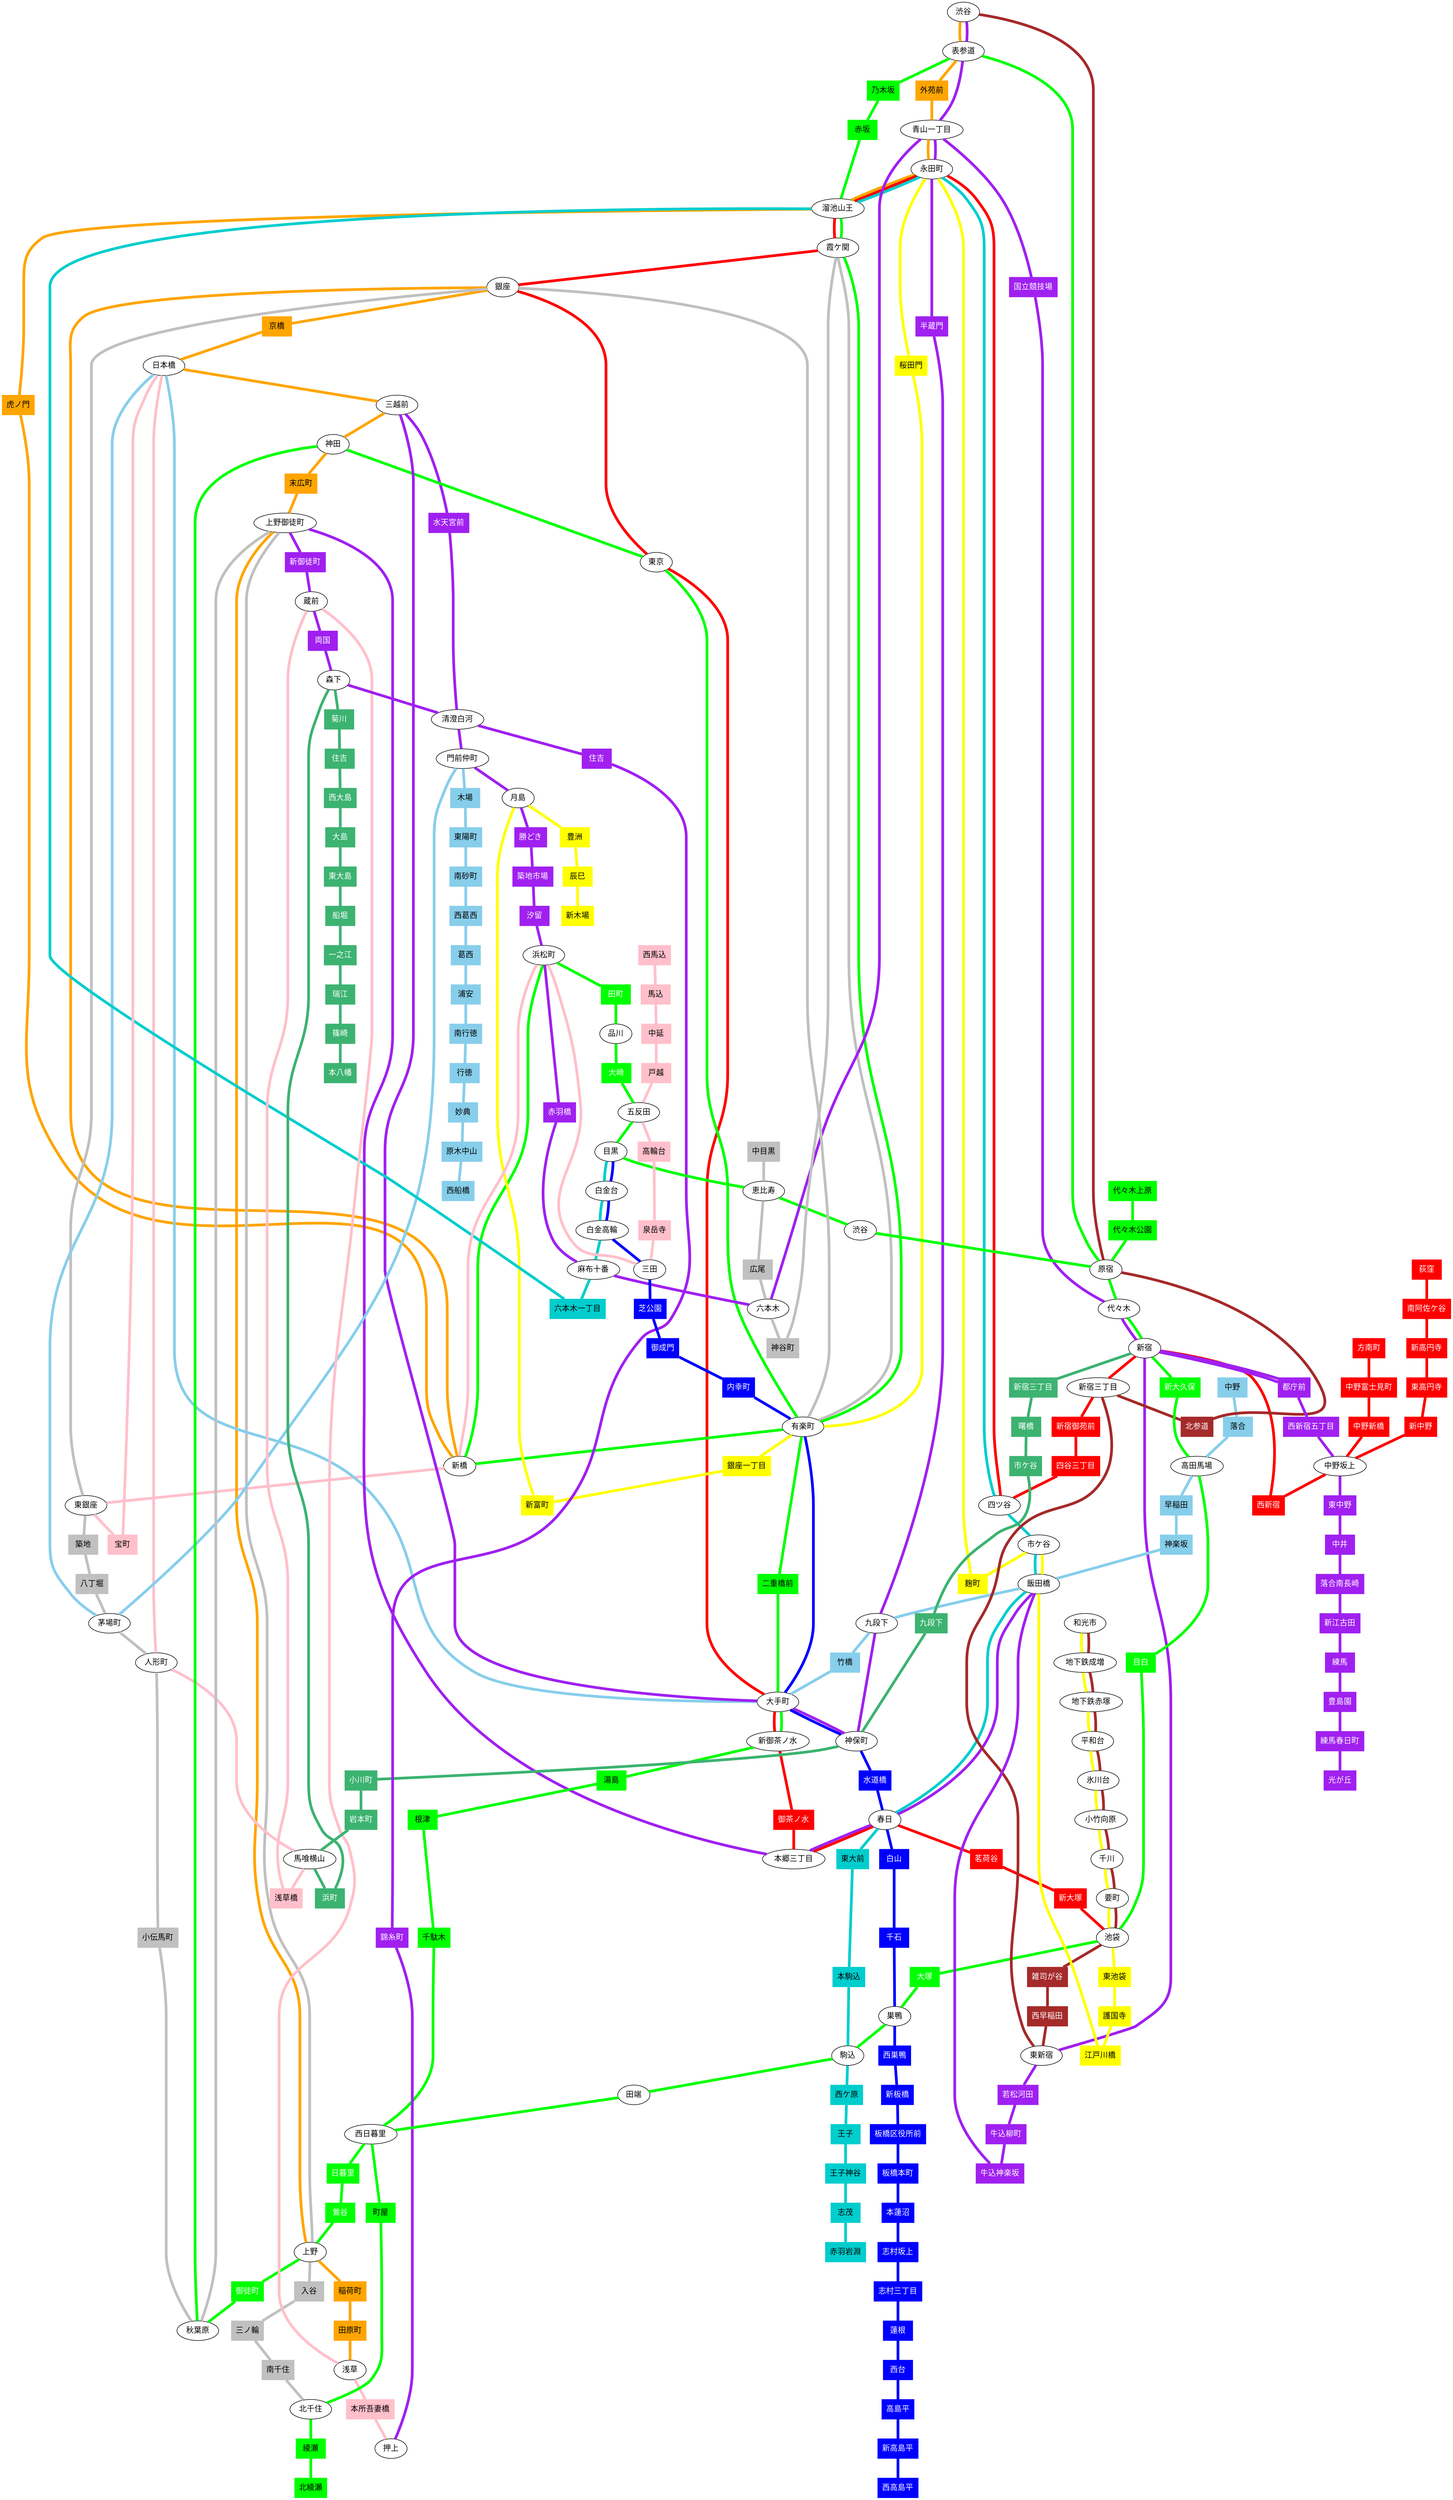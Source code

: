 // Tokyo Metro
// https://en.wikipedia.org/wiki/Tokyo_Metro

// Line                               | Code | Color   |
// -----------------------------------+------+---------+
// No 3:  Ginza Line                  | G    | orange  |
// No 4:  Marunouchi Line             | M    | red     |
// No 4:  Marunouchi Line Branch Line | m    | red     |
// No 2:  Hibiya Line                 | H    | gray    |
// No 5:  Tōzai Line                  | T    | skyblue |
// No 9:  Chiyoda Line                | C    | green   |
// No 8:  Yūrakuchō Line              | Y    | yellow  |
// No 11: Hanzōmon Line               | Z    | purple  |
// No 7:  Namboku Line                | N    | cyan3   |
// No 13: Fukutoshin Line             | F    | brown   |

// Toei
// https://en.wikipedia.org/wiki/Tokyo_Metropolitan_Bureau_of_Transportation

// Line                 | Code | Color          |
// ---------------------+------+----------------+
// No 1:  Asakusa Line  | A    | pink           |
// No 6:  Mita Line     | I    | blue           |
// No 10: Shinjuku Line | S    | mediumseagreen |
// No 12: Ōedo Line     | E    | purple         |

// Yamanote Line
// https://en.wikipedia.org/wiki/Yamanote_Line

// Line              | Code   | Color |
// ------------------+--------+-------+
// Yamanote Line     | JREY   | green |
// Tōhoku Main Line  | JREYTH | green |
// Tokaido Main Line | JREYTK | green |

// TODO:

// Tokyo Monorail
// https://en.wikipedia.org/wiki/Tokyo_Monorail

// Keikyū Airport Line
// https://en.wikipedia.org/wiki/Keiky%C5%AB_Airport_Line

// Tōkyū Dentetsu
// https://en.wikipedia.org/wiki/Tokyu_Corporation

// Yurikamome
// https://en.wikipedia.org/wiki/Yurikamome

graph tokyo_metro {
    node [shape=box, style=filled]
    edge [penwidth=5]

    //=============//
    // Tokyo Metro //
    //=============//

    // No 3: Ginza Line
    node [color=orange, fontcolor=black]
    G01_F16_JREY06_Z01 [label="渋谷", shape=ellipse, color=black, fontcolor=black, fillcolor=white]
    C04_G02_Z02 [label="表参道", shape=ellipse, color=black, fontcolor=black, fillcolor=white]
    G03 [label="外苑前"]
    E24_G04_Z03 [label="青山一丁目", shape=ellipse, color=black, fontcolor=black, fillcolor=white]
    M13_N07_G05_Y16_Z04 [label="赤坂見附", shape=ellipse, color=black, fontcolor=black, fillcolor=white]
    C07_G06_M14_N06 [label="溜池山王", shape=ellipse, color=black, fontcolor=black, fillcolor=white]
    G07 [label="虎ノ門"]
    A10_G08_JREYTK03 [label="新橋", shape=ellipse, color=black, fontcolor=black, fillcolor=white]
    G09_H08_M16 [label="銀座", shape=ellipse, color=black, fontcolor=black, fillcolor=white]
    G10 [label="京橋"]
    A13_G11_T10 [label="日本橋", shape=ellipse, color=black, fontcolor=black, fillcolor=white]
    G12_Z09 [label="三越前", shape=ellipse, color=black, fontcolor=black, fillcolor=white]
    G13_JREYTH08 [label="神田", shape=ellipse, color=black, fontcolor=black, fillcolor=white]
    G14 [label="末広町"]
    E09_G15_H16 [label="上野広小路", shape=ellipse, color=black, fontcolor=black, fillcolor=white]
    G16_H17_JREYTH05 [label="上野", shape=ellipse, color=black, fontcolor=black, fillcolor=white]
    G17 [label="稲荷町"]
    G18 [label="田原町"]
    A18_G19 [label="浅草", shape=ellipse, color=black, fontcolor=black, fillcolor=white]

    edge [color=orange]
    G01_F16_JREY06_Z01 -- C04_G02_Z02 -- G03 -- E24_G04_Z03 -- M13_N07_G05_Y16_Z04 -- C07_G06_M14_N06 -- G07 -- A10_G08_JREYTK03 -- G09_H08_M16 -- G10 -- A13_G11_T10 -- G12_Z09 -- G13_JREYTH08 -- G14 -- E09_G15_H16 -- G16_H17_JREYTH05 -- G17 -- G18 -- A18_G19

    // No 4: Marunouchi Line
    node [color=red, fontcolor=white]
    M01 [label="荻窪"]
    M02 [label="南阿佐ケ谷"]
    M03 [label="新高円寺"]
    M04 [label="東高円寺"]
    M05 [label="新中野"]
    E30_M06 [label="中野坂上", shape=ellipse, color=black, fontcolor=black, fillcolor=white]
    M07 [label="西新宿"]
    E01_E27_JREY09_M08_S01 [label="新宿", shape=ellipse, color=black, fontcolor=black, fillcolor=white]
    F13_M09 [label="新宿三丁目", shape=ellipse, color=black, fontcolor=black, fillcolor=white]
    M10 [label="新宿御苑前"]
    M11 [label="四谷三丁目"]
    M12_N08 [label="四ツ谷", shape=ellipse, color=black, fontcolor=black, fillcolor=white]
    M13_N07_G05_Y16_Z04 [label="赤坂見附", shape=ellipse, color=black, fontcolor=black, fillcolor=white]
    C07_G06_M14_N06 [label="国会議事堂前", shape=ellipse, color=black, fontcolor=black, fillcolor=white]
    C08_H06_M15 [label="霞ケ関", shape=ellipse, color=black, fontcolor=black, fillcolor=white]
    G09_H08_M16 [label="銀座", shape=ellipse, color=black, fontcolor=black, fillcolor=white]
    JREYTH09_JREYTK01_M17 [label="東京", shape=ellipse, color=black, fontcolor=black, fillcolor=white]
    C11_I09_M18_T09_Z08 [label="大手町", shape=ellipse, color=black, fontcolor=black, fillcolor=white]
    C12_M19 [label="淡路町", shape=ellipse, color=black, fontcolor=black, fillcolor=white]
    M20 [label="御茶ノ水"]
    E08_M21 [label="本郷三丁目", shape=ellipse, color=black, fontcolor=black, fillcolor=white]
    E07_I12_M22_N11 [label="後楽園", shape=ellipse, color=black, fontcolor=black, fillcolor=white]
    M23 [label="茗荷谷"]
    M24 [label="新大塚"]
    F09_JREY13_M25_Y09 [label="池袋", shape=ellipse, color=black, fontcolor=black, fillcolor=white]

    edge [color=red]
    M01 -- M02 -- M03 -- M04 -- M05 -- E30_M06 -- M07 -- E01_E27_JREY09_M08_S01 -- F13_M09 -- M10 -- M11 -- M12_N08 -- M13_N07_G05_Y16_Z04 -- C07_G06_M14_N06 -- C08_H06_M15 -- G09_H08_M16 -- JREYTH09_JREYTK01_M17 -- C11_I09_M18_T09_Z08 -- C12_M19 -- M20 -- E08_M21 -- E07_I12_M22_N11 -- M23 -- M24 -- F09_JREY13_M25_Y09

    // No 4: Marunouchi Line Branch Line
    node [color=red, fontcolor=white]
    m03 [label="方南町"]
    m04 [label="中野富士見町"]
    m05 [label="中野新橋"]
    E30_M06 [label="中野坂上", shape=ellipse, color=black, fontcolor=black, fillcolor=white]

    edge [color=red]
    m03 -- m04 -- m05 -- E30_M06

    // No 2: Hibiya Line
    node [color=gray, fontcolor=black]
    H01 [label="中目黒"]
    H02_JREY05 [label="恵比寿", shape=ellipse, color=black, fontcolor=black, fillcolor=white]
    H03 [label="広尾"]
    E23_H04 [label="六本木", shape=ellipse, color=black, fontcolor=black, fillcolor=white]
    H05 [label="神谷町"]
    C08_H06_M15 [label="霞ケ関", shape=ellipse, color=black, fontcolor=black, fillcolor=white]
    C09_H07_I08_JREYTK02_Y18 [label="日比谷", shape=ellipse, color=black, fontcolor=black, fillcolor=white]
    G09_H08_M16 [label="銀座", shape=ellipse, color=black, fontcolor=black, fillcolor=white]
    A11_H09 [label="東銀座", shape=ellipse, color=black, fontcolor=black, fillcolor=white]
    H10 [label="築地"]
    H11 [label="八丁堀"]
    H12_T11 [label="茅場町", shape=ellipse, color=black, fontcolor=black, fillcolor=white]
    A14_H13 [label="人形町", shape=ellipse, color=black, fontcolor=black, fillcolor=white]
    H14 [label="小伝馬町"]
    H15_JREYTH07 [label="秋葉原", shape=ellipse, color=black, fontcolor=black, fillcolor=white]
    E09_G15_H16 [label="仲御徒町", shape=ellipse, color=black, fontcolor=black, fillcolor=white]
    G16_H17_JREYTH05 [label="上野", shape=ellipse, color=black, fontcolor=black, fillcolor=white]
    H18 [label="入谷"]
    H19 [label="三ノ輪"]
    H20 [label="南千住"]
    C18_H21 [label="北千住", shape=ellipse, color=black, fontcolor=black, fillcolor=white]

    edge [color=gray]
    H01 -- H02_JREY05 -- H03 -- E23_H04 -- H05 -- C08_H06_M15 -- C09_H07_I08_JREYTK02_Y18 -- G09_H08_M16 -- A11_H09 -- H10 -- H11 -- H12_T11 -- A14_H13 -- H14 -- H15_JREYTH07 -- E09_G15_H16 -- G16_H17_JREYTH05 -- H18 -- H19 -- H20 -- C18_H21

    // No 5: Tōzai Line
    node [color=skyblue, fontcolor=black]
    T01 [label="中野"]
    T02 [label="落合"]
    JREY11_T03 [label="高田馬場", shape=ellipse, color=black, fontcolor=black, fillcolor=white]
    T04 [label="早稲田"]
    T05 [label="神楽坂"]
    E06_N10_T06_Y13 [label="飯田橋", shape=ellipse, color=black, fontcolor=black, fillcolor=white]
    T07_Z06 [label="九段下", shape=ellipse, color=black, fontcolor=black, fillcolor=white]
    T08 [label="竹橋"]
    C11_I09_M18_T09_Z08 [label="大手町", shape=ellipse, color=black, fontcolor=black, fillcolor=white]
    A13_G11_T10 [label="日本橋", shape=ellipse, color=black, fontcolor=black, fillcolor=white]
    H12_T11 [label="茅場町", shape=ellipse, color=black, fontcolor=black, fillcolor=white]
    E15_T12 [label="門前仲町", shape=ellipse, color=black, fontcolor=black, fillcolor=white]
    T13 [label="木場"]
    T14 [label="東陽町"]
    T15 [label="南砂町"]
    T16 [label="西葛西"]
    T17 [label="葛西"]
    T18 [label="浦安"]
    T19 [label="南行徳"]
    T20 [label="行徳"]
    T21 [label="妙典"]
    T22 [label="原木中山"]
    T23 [label="西船橋"]

    edge [color=skyblue]
    T01 -- T02 -- JREY11_T03 -- T04 -- T05 -- E06_N10_T06_Y13 -- T07_Z06 -- T08 -- C11_I09_M18_T09_Z08 -- A13_G11_T10 -- H12_T11 -- E15_T12 -- T13 -- T14 -- T15 -- T16 -- T17 -- T18 -- T19 -- T20 -- T21 -- T22 -- T23

    // No 9: Chiyoda Line
    node [color=green, fontcolor=black]
    C01 [label="代々木上原"]
    C02 [label="代々木公園"]
    C03_F15_JREY07 [label="明治神宮前", shape=ellipse, color=black, fontcolor=black, fillcolor=white]
    C04_G02_Z02 [label="表参道", shape=ellipse, color=black, fontcolor=black, fillcolor=white]
    C05 [label="乃木坂"]
    C06 [label="赤坂"]
    C07_G06_M14_N06 [label="国会議事堂前", shape=ellipse, color=black, fontcolor=black, fillcolor=white]
    C08_H06_M15 [label="霞ケ関", shape=ellipse, color=black, fontcolor=black, fillcolor=white]
    C09_H07_I08_JREYTK02_Y18 [label="日比谷", shape=ellipse, color=black, fontcolor=black, fillcolor=white]
    C10 [label="二重橋前"]
    C11_I09_M18_T09_Z08 [label="大手町", shape=ellipse, color=black, fontcolor=black, fillcolor=white]
    C12_M19 [label="新御茶ノ水", shape=ellipse, color=black, fontcolor=black, fillcolor=white]
    C13 [label="湯島"]
    C14 [label="根津"]
    C15 [label="千駄木"]
    C16_JREYTH02 [label="西日暮里", shape=ellipse, color=black, fontcolor=black, fillcolor=white]
    C17 [label="町屋"]
    C18_H21 [label="北千住", shape=ellipse, color=black, fontcolor=black, fillcolor=white]
    C19 [label="綾瀬"]
    C20 [label="北綾瀬"]

    edge [color=green]
    C01 -- C02 -- C03_F15_JREY07 -- C04_G02_Z02 -- C05 -- C06 -- C07_G06_M14_N06 -- C08_H06_M15 -- C09_H07_I08_JREYTK02_Y18 -- C10 -- C11_I09_M18_T09_Z08 -- C12_M19 -- C13 -- C14 -- C15 -- C16_JREYTH02 -- C17 -- C18_H21 -- C19 -- C20

    // No 8: Yūrakuchō Line
    node [color=yellow, fontcolor=black]
    F01_Y01 [label="和光市", shape=ellipse, color=black, fontcolor=black, fillcolor=white]
    F02_Y02 [label="地下鉄成増", shape=ellipse, color=black, fontcolor=black, fillcolor=white]
    F03_Y03 [label="地下鉄赤塚", shape=ellipse, color=black, fontcolor=black, fillcolor=white]
    F04_Y04 [label="平和台", shape=ellipse, color=black, fontcolor=black, fillcolor=white]
    F05_Y05 [label="氷川台", shape=ellipse, color=black, fontcolor=black, fillcolor=white]
    F06_Y06 [label="小竹向原", shape=ellipse, color=black, fontcolor=black, fillcolor=white]
    F07_Y07 [label="千川", shape=ellipse, color=black, fontcolor=black, fillcolor=white]
    F08_Y08 [label="要町", shape=ellipse, color=black, fontcolor=black, fillcolor=white]
    F09_JREY13_M25_Y09 [label="池袋", shape=ellipse, color=black, fontcolor=black, fillcolor=white]
    Y10 [label="東池袋"]
    Y11 [label="護国寺"]
    Y12 [label="江戸川橋"]
    E06_N10_T06_Y13 [label="飯田橋", shape=ellipse, color=black, fontcolor=black, fillcolor=white]
    N09_Y14 [label="市ヶ谷", shape=ellipse, color=black, fontcolor=black, fillcolor=white]
    Y15 [label="麹町"]
    M13_N07_G05_Y16_Z04 [label="永田町", shape=ellipse, color=black, fontcolor=black, fillcolor=white]
    Y17 [label="桜田門"]
    C09_H07_I08_JREYTK02_Y18 [label="有楽町", shape=ellipse, color=black, fontcolor=black, fillcolor=white]
    Y19 [label="銀座一丁目"]
    Y20 [label="新富町"]
    E16_Y21 [label="月島", shape=ellipse, color=black, fontcolor=black, fillcolor=white]
    Y22 [label="豊洲"]
    Y23 [label="辰巳"]
    Y24 [label="新木場"]

    edge [color=yellow]
    F01_Y01 -- F02_Y02 -- F03_Y03 -- F04_Y04 -- F05_Y05 -- F06_Y06 -- F07_Y07 -- F08_Y08 -- F09_JREY13_M25_Y09 -- Y10 -- Y11 -- Y12 -- E06_N10_T06_Y13 -- N09_Y14 -- Y15 -- M13_N07_G05_Y16_Z04 -- Y17 -- C09_H07_I08_JREYTK02_Y18 -- Y19 -- Y20 -- E16_Y21 -- Y22 -- Y23 -- Y24

    // No 11: Hanzōmon Line
    node [color=purple, fontcolor=white]
    G01_F16_JREY06_Z01 [label="渋谷", shape=ellipse, color=black, fontcolor=black, fillcolor=white]
    C04_G02_Z02 [label="表参道", shape=ellipse, color=black, fontcolor=black, fillcolor=white]
    E24_G04_Z03 [label="青山一丁目", shape=ellipse, color=black, fontcolor=black, fillcolor=white]
    M13_N07_G05_Y16_Z04 [label="永田町", shape=ellipse, color=black, fontcolor=black, fillcolor=white]
    Z05 [label="半蔵門"]
    T07_Z06 [label="九段下", shape=ellipse, color=black, fontcolor=black, fillcolor=white]
    I10_S06_Z07 [label="神保町", shape=ellipse, color=black, fontcolor=black, fillcolor=white]
    C11_I09_M18_T09_Z08 [label="大手町", shape=ellipse, color=black, fontcolor=black, fillcolor=white]
    G12_Z09 [label="三越前", shape=ellipse, color=black, fontcolor=black, fillcolor=white]
    Z10 [label="水天宮前"]
    E14_Z11 [label="清澄白河", shape=ellipse, color=black, fontcolor=black, fillcolor=white]
    Z12 [label="住吉"]
    Z13 [label="錦糸町"]
    A20_Z14 [label="押上", shape=ellipse, color=black, fontcolor=black, fillcolor=white]

    edge [color=purple]
    G01_F16_JREY06_Z01 -- C04_G02_Z02 -- E24_G04_Z03 -- M13_N07_G05_Y16_Z04 -- Z05 -- T07_Z06 -- I10_S06_Z07 -- C11_I09_M18_T09_Z08 -- G12_Z09 -- Z10 -- E14_Z11 -- Z12 -- Z13 -- A20_Z14

    // No 7: Namboku Line
    node [color=cyan3, fontcolor=black]
    I01_JREY04_N01 [label="目黒", shape=ellipse, color=black, fontcolor=black, fillcolor=white]
    I02_N02 [label="白金台", shape=ellipse, color=black, fontcolor=black, fillcolor=white]
    I03_N03 [label="白金高輪", shape=ellipse, color=black, fontcolor=black, fillcolor=white]
    E22_N04 [label="麻布十番", shape=ellipse, color=black, fontcolor=black, fillcolor=white]
    N05 [label="六本木一丁目"]
    C07_G06_M14_N06 [label="溜池山王", shape=ellipse, color=black, fontcolor=black, fillcolor=white]
    M13_N07_G05_Y16_Z04 [label="永田町", shape=ellipse, color=black, fontcolor=black, fillcolor=white]
    M12_N08 [label="四ツ谷", shape=ellipse, color=black, fontcolor=black, fillcolor=white]
    N09_Y14 [label="市ケ谷", shape=ellipse, color=black, fontcolor=black, fillcolor=white]
    E06_N10_T06_Y13 [label="飯田橋", shape=ellipse, color=black, fontcolor=black, fillcolor=white]
    E07_I12_M22_N11 [label="後楽園", shape=ellipse, color=black, fontcolor=black, fillcolor=white]
    N12 [label="東大前"]
    N13 [label="本駒込"]
    JREY16_N14 [label="駒込", shape=ellipse, color=black, fontcolor=black, fillcolor=white]
    N15 [label="西ケ原"]
    N16 [label="王子"]
    N17 [label="王子神谷"]
    N18 [label="志茂"]
    N19 [label="赤羽岩淵"]

    edge [color=cyan3]
    I01_JREY04_N01 -- I02_N02 -- I03_N03 -- E22_N04 -- N05 -- C07_G06_M14_N06 -- M13_N07_G05_Y16_Z04 -- M12_N08 -- N09_Y14 -- E06_N10_T06_Y13 -- E07_I12_M22_N11 -- N12 -- N13 -- JREY16_N14 -- N15 -- N16 -- N17 -- N18 -- N19

    // No 13: Fukutoshin Line
    node [color=brown, fontcolor=white]
    F01_Y01 [label="和光市", shape=ellipse, color=black, fontcolor=black, fillcolor=white]
    F02_Y02 [label="地下鉄成増", shape=ellipse, color=black, fontcolor=black, fillcolor=white]
    F03_Y03 [label="地下鉄赤塚", shape=ellipse, color=black, fontcolor=black, fillcolor=white]
    F04_Y04 [label="平和台", shape=ellipse, color=black, fontcolor=black, fillcolor=white]
    F05_Y05 [label="氷川台", shape=ellipse, color=black, fontcolor=black, fillcolor=white]
    F06_Y06 [label="小竹向原", shape=ellipse, color=black, fontcolor=black, fillcolor=white]
    F07_Y07 [label="千川", shape=ellipse, color=black, fontcolor=black, fillcolor=white]
    F08_Y08 [label="要町", shape=ellipse, color=black, fontcolor=black, fillcolor=white]
    F09_JREY13_M25_Y09 [label="池袋", shape=ellipse, color=black, fontcolor=black, fillcolor=white]
    F10 [label="雑司が谷"]
    F11 [label="西早稲田"]
    E02_F12 [label="東新宿", shape=ellipse, color=black, fontcolor=black, fillcolor=white]
    F13_M09 [label="新宿三丁目", shape=ellipse, color=black, fontcolor=black, fillcolor=white]
    F14 [label="北参道"]
    C03_F15_JREY07 [label="明治神宮前", shape=ellipse, color=black, fontcolor=black, fillcolor=white]
    G01_F16_JREY06_Z01 [label="渋谷", shape=ellipse, color=black, fontcolor=black, fillcolor=white]

    edge [color=brown]
    F01_Y01 -- F02_Y02 -- F03_Y03 -- F04_Y04 -- F05_Y05 -- F06_Y06 -- F07_Y07 -- F08_Y08 -- F09_JREY13_M25_Y09 -- F10 -- F11 -- E02_F12 -- F13_M09 -- F14 -- C03_F15_JREY07 -- G01_F16_JREY06_Z01

    //======//
    // Toei //
    //======//

    // No 1: Asakusa Line
    node [color=pink, fontcolor=black]
    A01 [label="西馬込"]
    A02 [label="馬込"]
    A03 [label="中延"]
    A04 [label="戸越"]
    A05_JREY03 [label="五反田", shape=ellipse, color=black, fontcolor=black, fillcolor=white]
    A06 [label="高輪台"]
    A07 [label="泉岳寺"]
    A08_I04 [label="三田", shape=ellipse, color=black, fontcolor=black, fillcolor=white]
    A09_E20_JREYTK04 [label="大門", shape=ellipse, color=black, fontcolor=black, fillcolor=white]
    A10_G08_JREYTK03 [label="新橋", shape=ellipse, color=black, fontcolor=black, fillcolor=white]
    A11_H09 [label="東銀座", shape=ellipse, color=black, fontcolor=black, fillcolor=white]
    A12 [label="宝町"]
    A13_G11_T10 [label="日本橋", shape=ellipse, color=black, fontcolor=black, fillcolor=white]
    A14_H13 [label="人形町", shape=ellipse, color=black, fontcolor=black, fillcolor=white]
    A15_S09 [label="東日本橋", shape=ellipse, color=black, fontcolor=black, fillcolor=white]
    A16 [label="浅草橋"]
    A17_E11 [label="蔵前", shape=ellipse, color=black, fontcolor=black, fillcolor=white]
    A18_G19 [label="浅草", shape=ellipse, color=black, fontcolor=black, fillcolor=white]
    A19 [label="本所吾妻橋"]
    A20_Z14 [label="押上", shape=ellipse, color=black, fontcolor=black, fillcolor=white]

    edge [color=pink]
    A01 -- A02 -- A03 -- A04 -- A05_JREY03 -- A06 -- A07 -- A08_I04 -- A09_E20_JREYTK04 -- A10_G08_JREYTK03 -- A11_H09 -- A12 -- A13_G11_T10 -- A14_H13 -- A15_S09 -- A16 -- A17_E11 -- A18_G19 -- A19 -- A20_Z14

    // No 6: Mita Line
    node [color=blue, fontcolor=white]
    I01_JREY04_N01 [label="目黒", shape=ellipse, color=black, fontcolor=black, fillcolor=white]
    I02_N02 [label="白金台", shape=ellipse, color=black, fontcolor=black, fillcolor=white]
    I03_N03 [label="白金高輪", shape=ellipse, color=black, fontcolor=black, fillcolor=white]
    A08_I04 [label="三田", shape=ellipse, color=black, fontcolor=black, fillcolor=white]
    I05 [label="芝公園"]
    I06 [label="御成門"]
    I07 [label="内幸町"]
    C09_H07_I08_JREYTK02_Y18 [label="日比谷", shape=ellipse, color=black, fontcolor=black, fillcolor=white]
    C11_I09_M18_T09_Z08 [label="大手町", shape=ellipse, color=black, fontcolor=black, fillcolor=white]
    I10_S06_Z07 [label="神保町", shape=ellipse, color=black, fontcolor=black, fillcolor=white]
    I11 [label="水道橋"]
    E07_I12_M22_N11 [label="春日", shape=ellipse, color=black, fontcolor=black, fillcolor=white]
    I13 [label="白山"]
    I14 [label="千石"]
    I15_JREY15 [label="巣鴨", shape=ellipse, color=black, fontcolor=black, fillcolor=white]
    I16 [label="西巣鴨"]
    I17 [label="新板橋"]
    I18 [label="板橋区役所前"]
    I19 [label="板橋本町"]
    I20 [label="本蓮沼"]
    I21 [label="志村坂上"]
    I22 [label="志村三丁目"]
    I23 [label="蓮根"]
    I24 [label="西台"]
    I25 [label="高島平"]
    I26 [label="新高島平"]
    I27 [label="西高島平"]

    edge [color=blue]
    I01_JREY04_N01 -- I02_N02 -- I03_N03 -- A08_I04 -- I05 -- I06 -- I07 -- C09_H07_I08_JREYTK02_Y18 -- C11_I09_M18_T09_Z08 -- I10_S06_Z07 -- I11 -- E07_I12_M22_N11 -- I13 -- I14 -- I15_JREY15 -- I16 -- I17 -- I18 -- I19 -- I20 -- I21 -- I22 -- I23 -- I24 -- I25 -- I26 -- I27

    // No 10: Shinjuku Line
    node [color=mediumseagreen, fontcolor=white]
    E01_E27_JREY09_M08_S01 [label="新宿", shape=ellipse, color=black, fontcolor=black, fillcolor=white]
    S02 [label="新宿三丁目"]
    S03 [label="曙橋"]
    S04 [label="市ケ谷"]
    S05 [label="九段下"]
    I10_S06_Z07 [label="神保町", shape=ellipse, color=black, fontcolor=black, fillcolor=white]
    S07 [label="小川町"]
    S08 [label="岩本町"]
    A15_S09 [label="馬喰横山", shape=ellipse, color=black, fontcolor=black, fillcolor=white]
    S10 [label="浜町"]
    E13_S11 [label="森下", shape=ellipse, color=black, fontcolor=black, fillcolor=white]
    S12 [label="菊川"]
    S13 [label="住吉"]
    S14 [label="西大島"]
    S15 [label="大島"]
    S16 [label="東大島"]
    S17 [label="船堀"]
    S18 [label="一之江"]
    S19 [label="瑞江"]
    S20 [label="篠崎"]
    S21 [label="本八幡"]

    edge [color=mediumseagreen]
    E01_E27_JREY09_M08_S01 -- S02 -- S03 -- S04 -- S05 -- I10_S06_Z07 -- S07 -- S08 -- A15_S09 -- S10 -- E13_S11 -- S12 -- S13 -- S14 -- S15 -- S16 -- S17 -- S18 -- S19 -- S20 -- S21

    // No 12: Ōedo Line
    node [color=purple, fontcolor=white]
    E28 [label="都庁前"]
    E01_E27_JREY09_M08_S01 [label="新宿西口", shape=ellipse, color=black, fontcolor=black, fillcolor=white]
    E02_F12 [label="東新宿", shape=ellipse, color=black, fontcolor=black, fillcolor=white]
    E03 [label="若松河田"]
    E04 [label="牛込柳町"]
    E05 [label="牛込神楽坂"]
    E06_N10_T06_Y13 [label="飯田橋", shape=ellipse, color=black, fontcolor=black, fillcolor=white]
    E07_I12_M22_N11 [label="春日", shape=ellipse, color=black, fontcolor=black, fillcolor=white]
    E08_M21 [label="本郷三丁目", shape=ellipse, color=black, fontcolor=black, fillcolor=white]
    E09_G15_H16 [label="上野御徒町", shape=ellipse, color=black, fontcolor=black, fillcolor=white]
    E10 [label="新御徒町"]
    A17_E11 [label="蔵前", shape=ellipse, color=black, fontcolor=black, fillcolor=white]
    E12 [label="両国"]
    E13_S11 [label="森下", shape=ellipse, color=black, fontcolor=black, fillcolor=white]
    E14_Z11 [label="清澄白河", shape=ellipse, color=black, fontcolor=black, fillcolor=white]
    E15_T12 [label="門前仲町", shape=ellipse, color=black, fontcolor=black, fillcolor=white]
    E16_Y21 [label="月島", shape=ellipse, color=black, fontcolor=black, fillcolor=white]
    E17 [label="勝どき"]
    E18 [label="築地市場"]
    E19 [label="汐留"]
    A09_E20_JREYTK04 [label="大門", shape=ellipse, color=black, fontcolor=black, fillcolor=white]
    E21 [label="赤羽橋"]
    E22_N04 [label="麻布十番", shape=ellipse, color=black, fontcolor=black, fillcolor=white]
    E23_H04 [label="六本木", shape=ellipse, color=black, fontcolor=black, fillcolor=white]
    E24_G04_Z03 [label="青山一丁目", shape=ellipse, color=black, fontcolor=black, fillcolor=white]
    E25 [label="国立競技場"]
    E26_JREY08 [label="代々木", shape=ellipse, color=black, fontcolor=black, fillcolor=white]
    E01_E27_JREY09_M08_S01 [label="新宿", shape=ellipse, color=black, fontcolor=black, fillcolor=white]
    E28 [label="都庁前"]
    E29 [label="西新宿五丁目"]
    E30_M06 [label="中野坂上", shape=ellipse, color=black, fontcolor=black, fillcolor=white]
    E31 [label="東中野"]
    E32 [label="中井"]
    E33 [label="落合南長崎"]
    E34 [label="新江古田"]
    E35 [label="練馬"]
    E36 [label="豊島園"]
    E37 [label="練馬春日町"]
    E38 [label="光が丘"]

    edge [color=purple]
    E28 -- E01_E27_JREY09_M08_S01 -- E02_F12 -- E03 -- E04 -- E05 -- E06_N10_T06_Y13 -- E07_I12_M22_N11 -- E08_M21 -- E09_G15_H16 -- E10 -- A17_E11 -- E12 -- E13_S11 -- E14_Z11 -- E15_T12 -- E16_Y21 -- E17 -- E18 -- E19 -- A09_E20_JREYTK04 -- E21 -- E22_N04 -- E23_H04 -- E24_G04_Z03 -- E25 -- E26_JREY08 -- E01_E27_JREY09_M08_S01 -- E28 -- E29 -- E30_M06 -- E31 -- E32 -- E33 -- E34 -- E35 -- E36 -- E37 -- E38

    //=========//
    // JR East //
    //=========//

    // JR East: Yamanote Line
    node [color=green, fontcolor=white]
    JREY01_JREYTK06 [label="品川", shape=ellipse, color=black, fontcolor=black, fillcolor=white]
    JREY02 [label="大崎"]
    A05_JREY03 [label="五反田", shape=ellipse, color=black, fontcolor=black, fillcolor=white]
    I01_JREY04_N01 [label="目黒", shape=ellipse, color=black, fontcolor=black, fillcolor=white]
    H02_JREY05 [label="恵比寿", shape=ellipse, color=black, fontcolor=black, fillcolor=white]
    F16_G01_JREY06_Z01 [label="渋谷", shape=ellipse, color=black, fontcolor=black, fillcolor=white]
    C03_F15_JREY07 [label="原宿", shape=ellipse, color=black, fontcolor=black, fillcolor=white]
    E26_JREY08 [label="代々木", shape=ellipse, color=black, fontcolor=black, fillcolor=white]
    E01_E27_JREY09_M08_S01 [label="新宿", shape=ellipse, color=black, fontcolor=black, fillcolor=white]
    JREY10 [label="新大久保"]
    JREY11_T03 [label="高田馬場", shape=ellipse, color=black, fontcolor=black, fillcolor=white]
    JREY12 [label="目白"]
    F09_JREY13_M25_Y09 [label="池袋", shape=ellipse, color=black, fontcolor=black, fillcolor=white]
    JREY14 [label="大塚"]
    I15_JREY15 [label="巣鴨", shape=ellipse, color=black, fontcolor=black, fillcolor=white]
    JREY16_N14 [label="駒込", shape=ellipse, color=black, fontcolor=black, fillcolor=white]
    JREY17_JREYTH01 [label="田端", shape=ellipse, color=black, fontcolor=black, fillcolor=white]

    edge [color=green]
    JREY01_JREYTK06 -- JREY02 -- A05_JREY03 -- I01_JREY04_N01 -- H02_JREY05 -- F16_G01_JREY06_Z01 -- C03_F15_JREY07 -- E26_JREY08 -- E01_E27_JREY09_M08_S01 -- JREY10 -- JREY11_T03 -- JREY12 -- F09_JREY13_M25_Y09 -- JREY14 -- I15_JREY15 -- JREY16_N14 -- JREY17_JREYTH01

    // Tōhoku Main Line
    node [color=green, fontcolor=white]
    JREY17_JREYTH01 [label="田端", shape=ellipse, color=black, fontcolor=black, fillcolor=white]
    C16_JREYTH02 [label="西日暮里", shape=ellipse, color=black, fontcolor=black, fillcolor=white]
    JREYTH03 [label="日暮里"]
    JREYTH04 [label="鶯谷"]
    G16_H17_JREYTH05 [label="上野", shape=ellipse, color=black, fontcolor=black, fillcolor=white]
    JREYTH06 [label="御徒町"]
    H15_JREYTH07 [label="秋葉原", shape=ellipse, color=black, fontcolor=black, fillcolor=white]
    G13_JREYTH08 [label="神田", shape=ellipse, color=black, fontcolor=black, fillcolor=white]
    JREYTH09_JREYTK01_M17 [label="東京", shape=ellipse, color=black, fontcolor=black, fillcolor=white]

    edge [color=green]
    JREY17_JREYTH01 -- C16_JREYTH02 -- JREYTH03 -- JREYTH04 -- G16_H17_JREYTH05 -- JREYTH06 -- H15_JREYTH07 -- G13_JREYTH08 -- JREYTH09_JREYTK01_M17

    // Tokaido Main Line
    node [color=green, fontcolor=white]
    JREYTH09_JREYTK01_M17 [label="東京", shape=ellipse, color=black, fontcolor=black, fillcolor=white]
    C09_H07_I08_JREYTK02_Y18 [label="有楽町", shape=ellipse, color=black, fontcolor=black, fillcolor=white]
    A10_G08_JREYTK03 [label="新橋", shape=ellipse, color=black, fontcolor=black, fillcolor=white]
    A09_E20_JREYTK04 [label="浜松町", shape=ellipse, color=black, fontcolor=black, fillcolor=white]
    JREYTK05 [label="田町"]
    JREY01_JREYTK06 [label="品川", shape=ellipse, color=black, fontcolor=black, fillcolor=white]

    edge [color=green]
    JREYTH09_JREYTK01_M17 -- C09_H07_I08_JREYTK02_Y18 -- A10_G08_JREYTK03 -- A09_E20_JREYTK04 -- JREYTK05 -- JREY01_JREYTK06
}
